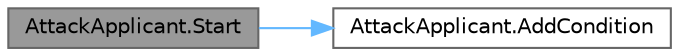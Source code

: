 digraph "AttackApplicant.Start"
{
 // LATEX_PDF_SIZE
  bgcolor="transparent";
  edge [fontname=Helvetica,fontsize=10,labelfontname=Helvetica,labelfontsize=10];
  node [fontname=Helvetica,fontsize=10,shape=box,height=0.2,width=0.4];
  rankdir="LR";
  Node1 [id="Node000001",label="AttackApplicant.Start",height=0.2,width=0.4,color="gray40", fillcolor="grey60", style="filled", fontcolor="black",tooltip=" "];
  Node1 -> Node2 [id="edge2_Node000001_Node000002",color="steelblue1",style="solid",tooltip=" "];
  Node2 [id="Node000002",label="AttackApplicant.AddCondition",height=0.2,width=0.4,color="grey40", fillcolor="white", style="filled",URL="$class_attack_applicant.html#a4e2f1c6db4d1d4be31b32f10a3f69448",tooltip=" "];
}
